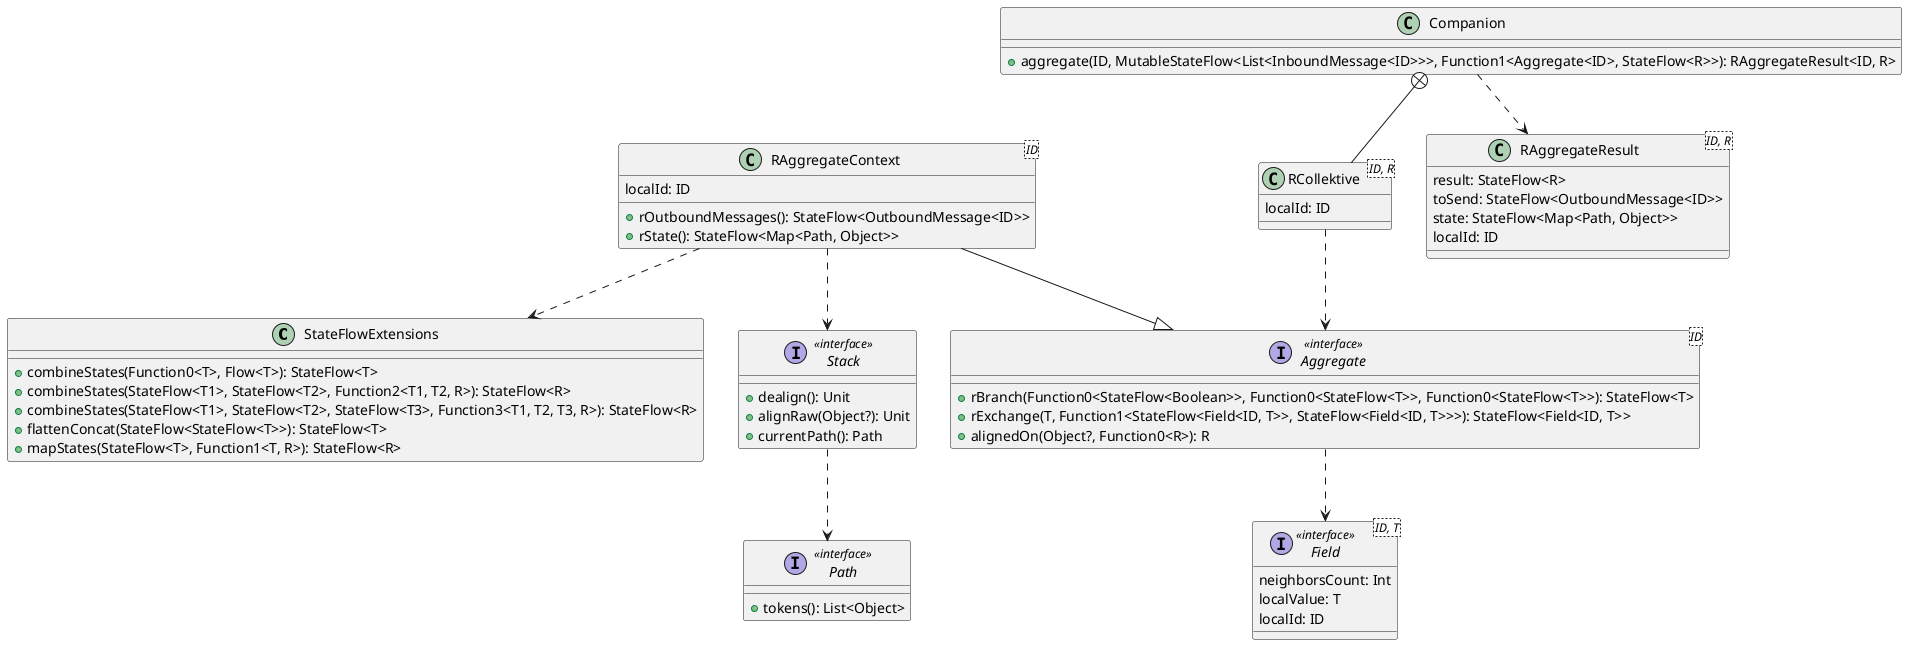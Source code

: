 @startuml

class StateFlowExtensions {
  + combineStates(Function0<T>, Flow<T>): StateFlow<T>
  + combineStates(StateFlow<T1>, StateFlow<T2>, Function2<T1, T2, R>): StateFlow<R>
  + combineStates(StateFlow<T1>, StateFlow<T2>, StateFlow<T3>, Function3<T1, T2, T3, R>): StateFlow<R>
  + flattenConcat(StateFlow<StateFlow<T>>): StateFlow<T>
  + mapStates(StateFlow<T>, Function1<T, R>): StateFlow<R>
}

interface Aggregate<ID> << interface >> {
  + rBranch(Function0<StateFlow<Boolean>>, Function0<StateFlow<T>>, Function0<StateFlow<T>>): StateFlow<T>
  + rExchange(T, Function1<StateFlow<Field<ID, T>>, StateFlow<Field<ID, T>>>): StateFlow<Field<ID, T>>
  + alignedOn(Object?, Function0<R>): R
}

class RAggregateContext<ID> {
    + rOutboundMessages(): StateFlow<OutboundMessage<ID>>
    + rState(): StateFlow<Map<Path, Object>>
    localId: ID
}

class RAggregateResult<ID, R> {
   result: StateFlow<R>
   toSend: StateFlow<OutboundMessage<ID>>
   state: StateFlow<Map<Path, Object>>
   localId: ID
}

class RCollektive<ID, R> {
   localId: ID
}

class Companion {
  + aggregate(ID, MutableStateFlow<List<InboundMessage<ID>>>, Function1<Aggregate<ID>, StateFlow<R>>): RAggregateResult<ID, R>
}

interface Stack << interface >> {
  + dealign(): Unit
  + alignRaw(Object?): Unit
  + currentPath(): Path
}

interface Path << interface >> {
  + tokens(): List<Object>
}

interface Field<ID, T> << interface >> {
   neighborsCount: Int
   localValue: T
   localId: ID
}

Companion +-- RCollektive
RAggregateContext --|> Aggregate
Stack ..> Path
RAggregateContext ..> Stack
RAggregateContext ..> StateFlowExtensions
Aggregate ..> Field
RCollektive ..> Aggregate
Companion ..> RAggregateResult

@enduml